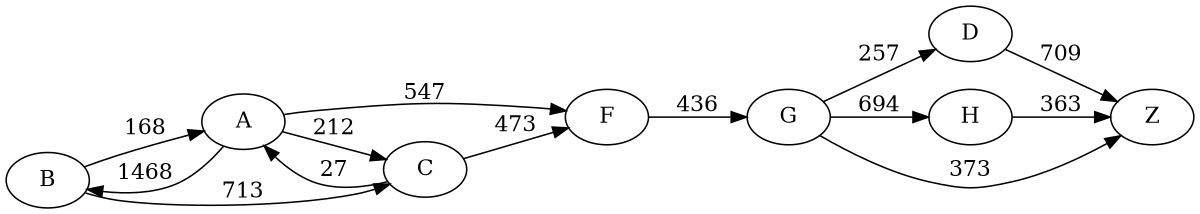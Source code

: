 digraph G {
	rankdir=LR size="8,5"
	B
	A
	B -> A [label=168]
	B
	C
	B -> C [label=713]
	A
	C
	A -> C [label=212]
	A
	F
	A -> F [label=547]
	A
	B
	A -> B [label=1468]
	C
	F
	C -> F [label=473]
	C
	A
	C -> A [label=27]
	F
	G
	F -> G [label=436]
	G
	D
	G -> D [label=257]
	G
	H
	G -> H [label=694]
	G
	Z
	G -> Z [label=373]
	D
	Z
	D -> Z [label=709]
	H
	Z
	H -> Z [label=363]
}
